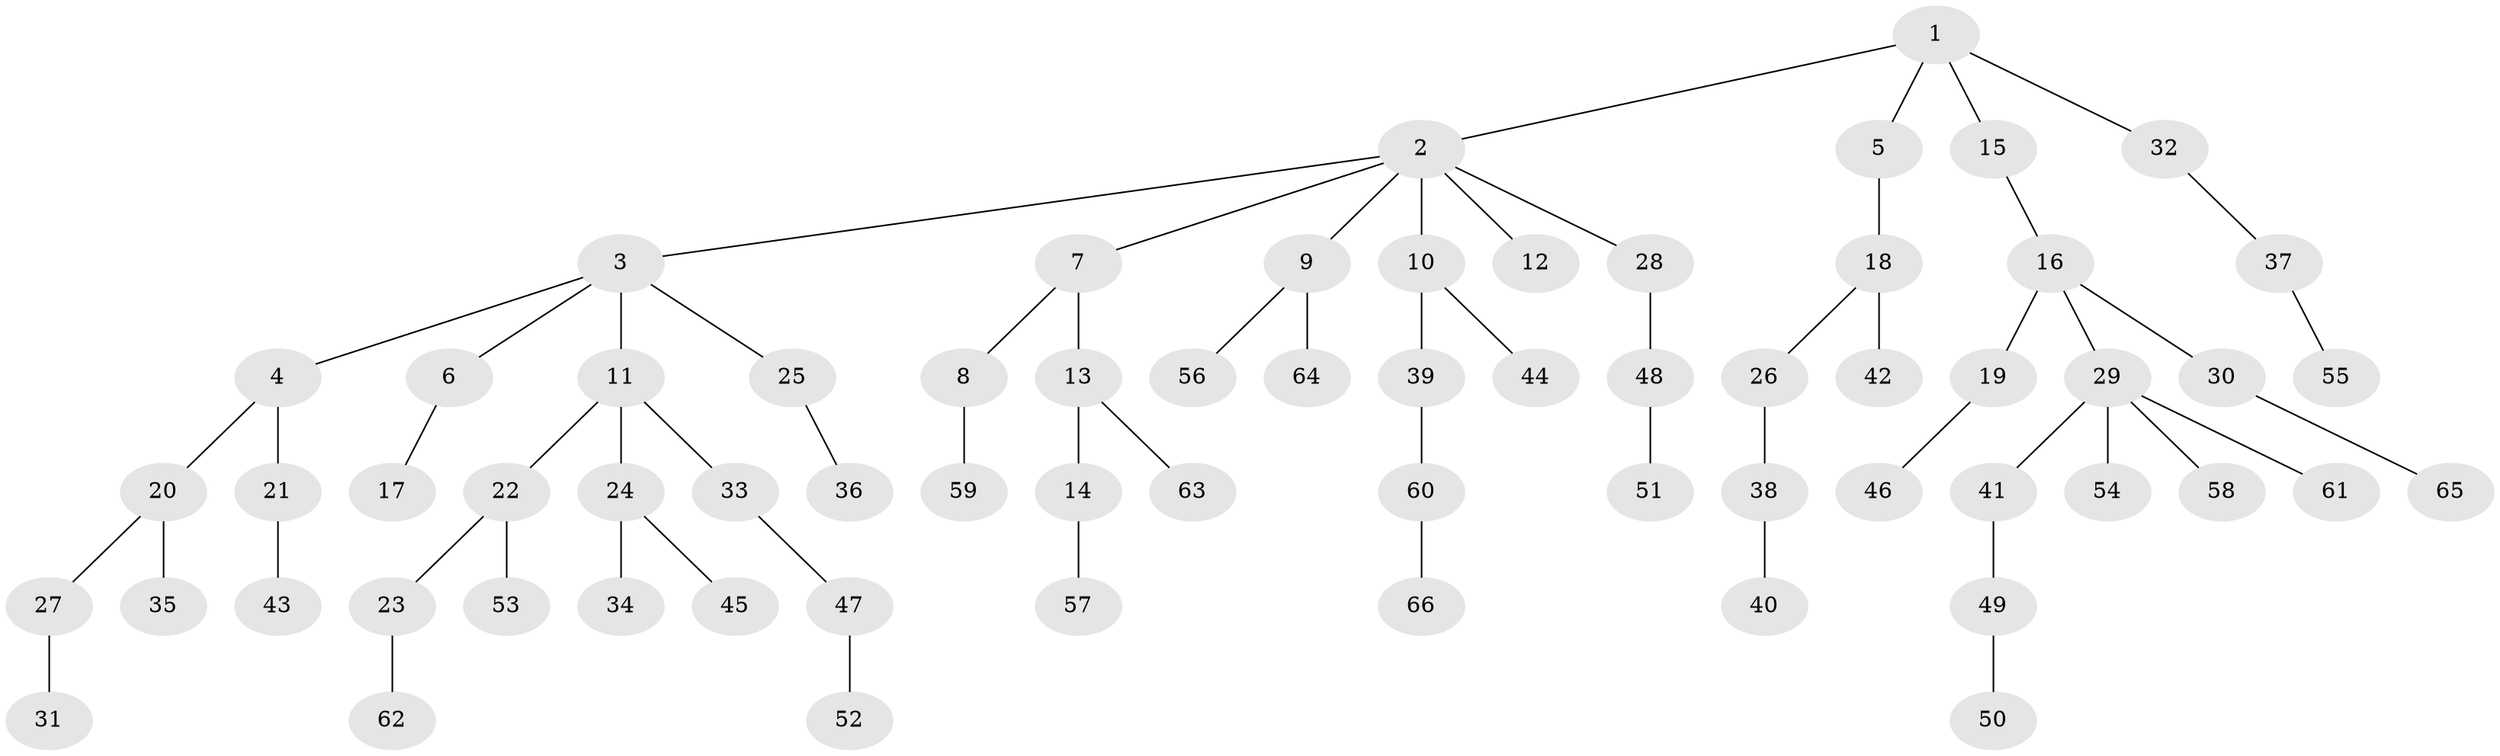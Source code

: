 // Generated by graph-tools (version 1.1) at 2025/53/03/09/25 04:53:28]
// undirected, 66 vertices, 65 edges
graph export_dot {
graph [start="1"]
  node [color=gray90,style=filled];
  1;
  2;
  3;
  4;
  5;
  6;
  7;
  8;
  9;
  10;
  11;
  12;
  13;
  14;
  15;
  16;
  17;
  18;
  19;
  20;
  21;
  22;
  23;
  24;
  25;
  26;
  27;
  28;
  29;
  30;
  31;
  32;
  33;
  34;
  35;
  36;
  37;
  38;
  39;
  40;
  41;
  42;
  43;
  44;
  45;
  46;
  47;
  48;
  49;
  50;
  51;
  52;
  53;
  54;
  55;
  56;
  57;
  58;
  59;
  60;
  61;
  62;
  63;
  64;
  65;
  66;
  1 -- 2;
  1 -- 5;
  1 -- 15;
  1 -- 32;
  2 -- 3;
  2 -- 7;
  2 -- 9;
  2 -- 10;
  2 -- 12;
  2 -- 28;
  3 -- 4;
  3 -- 6;
  3 -- 11;
  3 -- 25;
  4 -- 20;
  4 -- 21;
  5 -- 18;
  6 -- 17;
  7 -- 8;
  7 -- 13;
  8 -- 59;
  9 -- 56;
  9 -- 64;
  10 -- 39;
  10 -- 44;
  11 -- 22;
  11 -- 24;
  11 -- 33;
  13 -- 14;
  13 -- 63;
  14 -- 57;
  15 -- 16;
  16 -- 19;
  16 -- 29;
  16 -- 30;
  18 -- 26;
  18 -- 42;
  19 -- 46;
  20 -- 27;
  20 -- 35;
  21 -- 43;
  22 -- 23;
  22 -- 53;
  23 -- 62;
  24 -- 34;
  24 -- 45;
  25 -- 36;
  26 -- 38;
  27 -- 31;
  28 -- 48;
  29 -- 41;
  29 -- 54;
  29 -- 58;
  29 -- 61;
  30 -- 65;
  32 -- 37;
  33 -- 47;
  37 -- 55;
  38 -- 40;
  39 -- 60;
  41 -- 49;
  47 -- 52;
  48 -- 51;
  49 -- 50;
  60 -- 66;
}

